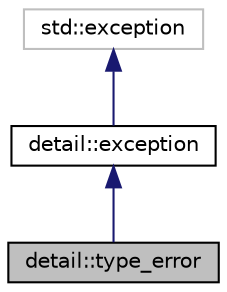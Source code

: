 digraph "detail::type_error"
{
 // LATEX_PDF_SIZE
  edge [fontname="Helvetica",fontsize="10",labelfontname="Helvetica",labelfontsize="10"];
  node [fontname="Helvetica",fontsize="10",shape=record];
  Node1 [label="detail::type_error",height=0.2,width=0.4,color="black", fillcolor="grey75", style="filled", fontcolor="black",tooltip="exception indicating executing a member function with a wrong type"];
  Node2 -> Node1 [dir="back",color="midnightblue",fontsize="10",style="solid"];
  Node2 [label="detail::exception",height=0.2,width=0.4,color="black", fillcolor="white", style="filled",URL="$classdetail_1_1exception.html",tooltip="general exception of the basic_json class"];
  Node3 -> Node2 [dir="back",color="midnightblue",fontsize="10",style="solid"];
  Node3 [label="std::exception",height=0.2,width=0.4,color="grey75", fillcolor="white", style="filled",tooltip=" "];
}
